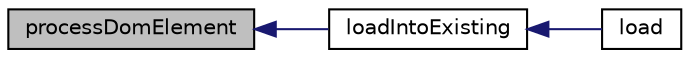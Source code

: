 digraph "processDomElement"
{
  edge [fontname="Helvetica",fontsize="10",labelfontname="Helvetica",labelfontsize="10"];
  node [fontname="Helvetica",fontsize="10",shape=record];
  rankdir="LR";
  Node52 [label="processDomElement",height=0.2,width=0.4,color="black", fillcolor="grey75", style="filled", fontcolor="black"];
  Node52 -> Node53 [dir="back",color="midnightblue",fontsize="10",style="solid",fontname="Helvetica"];
  Node53 [label="loadIntoExisting",height=0.2,width=0.4,color="black", fillcolor="white", style="filled",URL="$class_p_h_p_excel___reader___h_t_m_l.html#af6c531fcaf9c3c83abf91d6ac048b186"];
  Node53 -> Node54 [dir="back",color="midnightblue",fontsize="10",style="solid",fontname="Helvetica"];
  Node54 [label="load",height=0.2,width=0.4,color="black", fillcolor="white", style="filled",URL="$class_p_h_p_excel___reader___h_t_m_l.html#a138b94503ca4c44b510190c29d4f16fe"];
}
